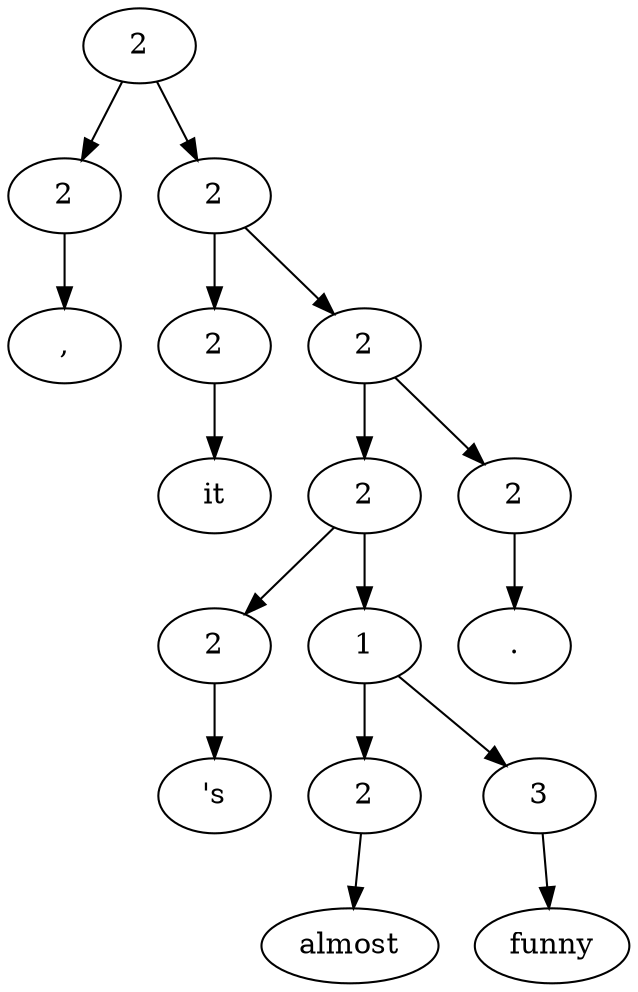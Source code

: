 digraph G{Node0 [label="2"]
Node0 -> Node1
Node0 -> Node3
Node1 [label="2"]
Node1 -> Node2
Node3 [label="2"]
Node3 -> Node4
Node3 -> Node6
Node2 [label=","]
Node4 [label="2"]
Node4 -> Node5
Node6 [label="2"]
Node6 -> Node7
Node6 -> Node15
Node5 [label="it"]
Node7 [label="2"]
Node7 -> Node8
Node7 -> Node10
Node15 [label="2"]
Node15 -> Node16
Node8 [label="2"]
Node8 -> Node9
Node10 [label="1"]
Node10 -> Node11
Node10 -> Node13
Node16 [label="."]
Node9 [label="'s"]
Node11 [label="2"]
Node11 -> Node12
Node13 [label="3"]
Node13 -> Node14
Node12 [label="almost"]
Node14 [label="funny"]
}